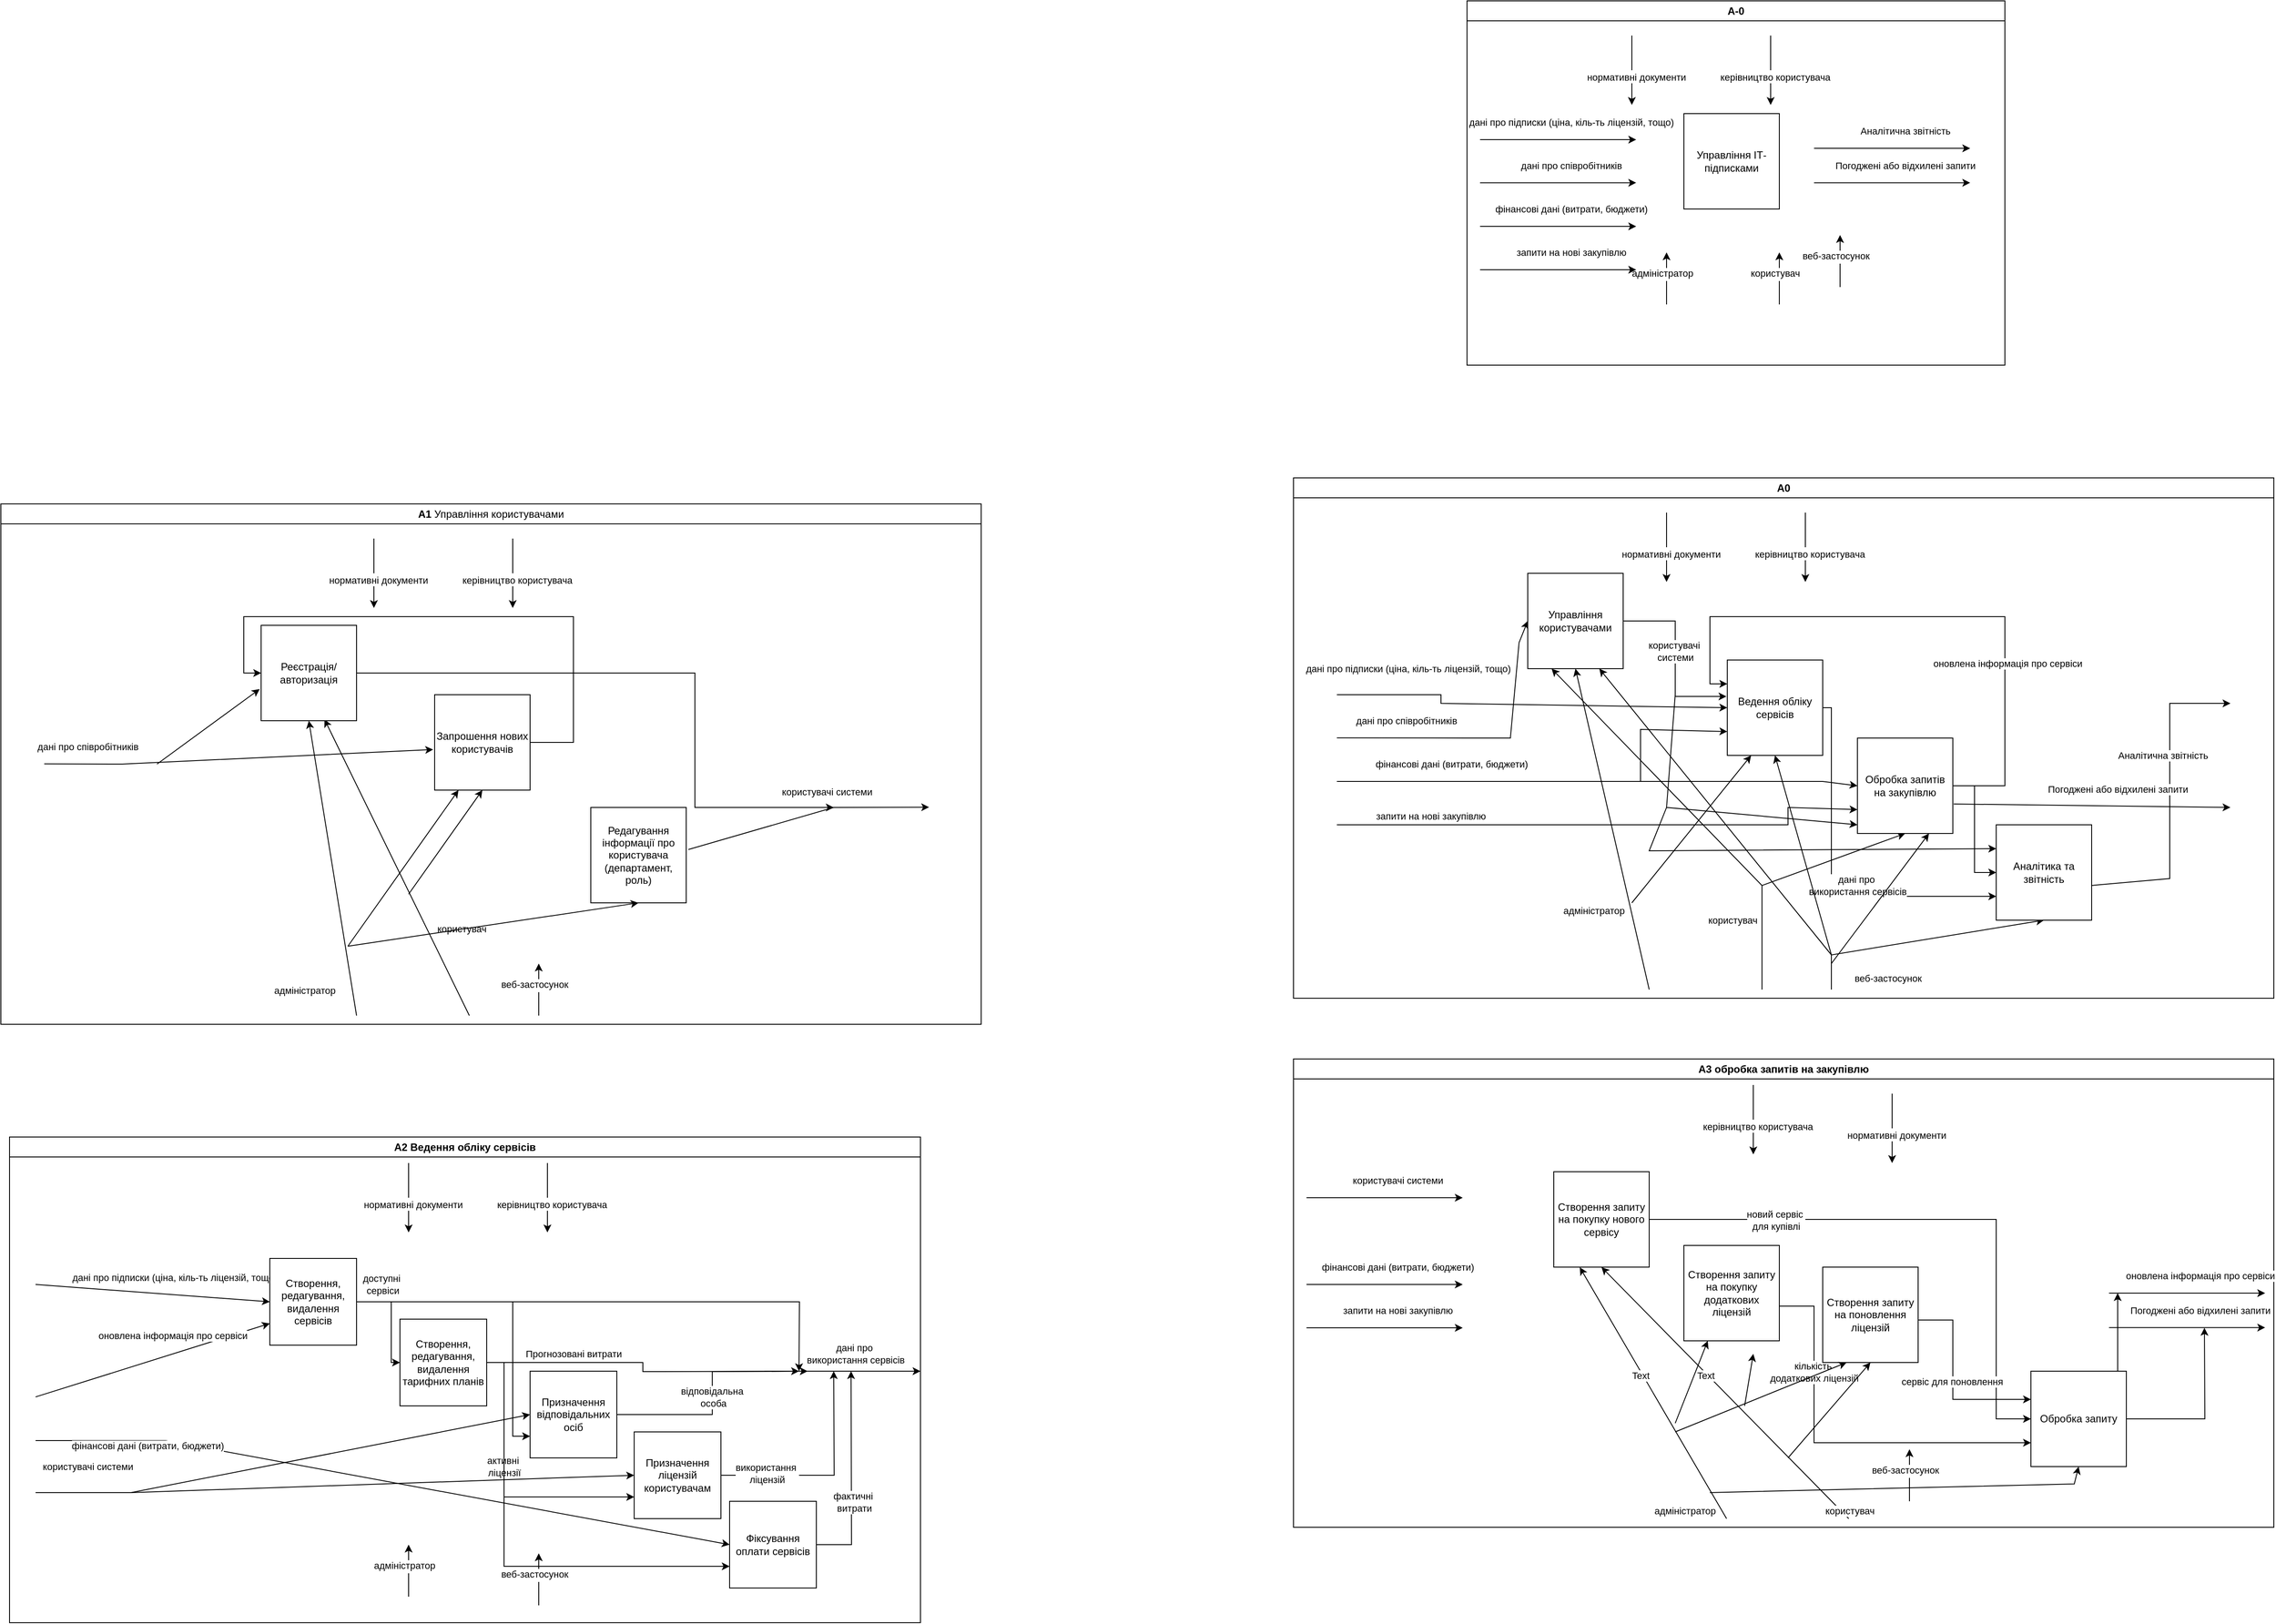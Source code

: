 <mxfile version="26.1.3">
  <diagram name="Page-1" id="D5heIJ0MTXitllB0XsUK">
    <mxGraphModel dx="3293" dy="846" grid="1" gridSize="10" guides="1" tooltips="1" connect="1" arrows="1" fold="1" page="1" pageScale="1" pageWidth="850" pageHeight="1100" math="0" shadow="0">
      <root>
        <mxCell id="0" />
        <mxCell id="1" parent="0" />
        <mxCell id="vPfvUV6nZogDogw1oEV5-3" value="A-&lt;span style=&quot;background-color: transparent; color: light-dark(rgb(0, 0, 0), rgb(255, 255, 255));&quot;&gt;0&lt;/span&gt;" style="swimlane;whiteSpace=wrap;html=1;" parent="1" vertex="1">
          <mxGeometry x="230" y="80" width="620" height="420" as="geometry" />
        </mxCell>
        <mxCell id="vPfvUV6nZogDogw1oEV5-1" value="Управління ІТ-підписками" style="whiteSpace=wrap;html=1;aspect=fixed;" parent="vPfvUV6nZogDogw1oEV5-3" vertex="1">
          <mxGeometry x="250" y="130" width="110" height="110" as="geometry" />
        </mxCell>
        <mxCell id="vPfvUV6nZogDogw1oEV5-4" value="" style="endArrow=classic;html=1;rounded=0;" parent="vPfvUV6nZogDogw1oEV5-3" edge="1">
          <mxGeometry width="50" height="50" relative="1" as="geometry">
            <mxPoint x="190" y="40" as="sourcePoint" />
            <mxPoint x="190" y="120" as="targetPoint" />
          </mxGeometry>
        </mxCell>
        <mxCell id="vPfvUV6nZogDogw1oEV5-5" value="Text" style="edgeLabel;html=1;align=center;verticalAlign=middle;resizable=0;points=[];" parent="vPfvUV6nZogDogw1oEV5-4" vertex="1" connectable="0">
          <mxGeometry x="0.15" y="2" relative="1" as="geometry">
            <mxPoint as="offset" />
          </mxGeometry>
        </mxCell>
        <mxCell id="vPfvUV6nZogDogw1oEV5-10" value="нормативні документи" style="edgeLabel;html=1;align=center;verticalAlign=middle;resizable=0;points=[];" parent="vPfvUV6nZogDogw1oEV5-4" vertex="1" connectable="0">
          <mxGeometry x="0.2" y="5" relative="1" as="geometry">
            <mxPoint as="offset" />
          </mxGeometry>
        </mxCell>
        <mxCell id="vPfvUV6nZogDogw1oEV5-11" value="" style="endArrow=classic;html=1;rounded=0;" parent="vPfvUV6nZogDogw1oEV5-3" edge="1">
          <mxGeometry width="50" height="50" relative="1" as="geometry">
            <mxPoint x="350" y="40" as="sourcePoint" />
            <mxPoint x="350" y="120" as="targetPoint" />
          </mxGeometry>
        </mxCell>
        <mxCell id="vPfvUV6nZogDogw1oEV5-12" value="Text" style="edgeLabel;html=1;align=center;verticalAlign=middle;resizable=0;points=[];" parent="vPfvUV6nZogDogw1oEV5-11" vertex="1" connectable="0">
          <mxGeometry x="0.15" y="2" relative="1" as="geometry">
            <mxPoint as="offset" />
          </mxGeometry>
        </mxCell>
        <mxCell id="vPfvUV6nZogDogw1oEV5-13" value="керівництво користувача" style="edgeLabel;html=1;align=center;verticalAlign=middle;resizable=0;points=[];" parent="vPfvUV6nZogDogw1oEV5-11" vertex="1" connectable="0">
          <mxGeometry x="0.2" y="5" relative="1" as="geometry">
            <mxPoint as="offset" />
          </mxGeometry>
        </mxCell>
        <mxCell id="vPfvUV6nZogDogw1oEV5-14" value="" style="endArrow=classic;html=1;rounded=0;" parent="vPfvUV6nZogDogw1oEV5-3" edge="1">
          <mxGeometry width="50" height="50" relative="1" as="geometry">
            <mxPoint x="230" y="350" as="sourcePoint" />
            <mxPoint x="230" y="290" as="targetPoint" />
          </mxGeometry>
        </mxCell>
        <mxCell id="vPfvUV6nZogDogw1oEV5-15" value="Text" style="edgeLabel;html=1;align=center;verticalAlign=middle;resizable=0;points=[];" parent="vPfvUV6nZogDogw1oEV5-14" vertex="1" connectable="0">
          <mxGeometry x="0.15" y="2" relative="1" as="geometry">
            <mxPoint as="offset" />
          </mxGeometry>
        </mxCell>
        <mxCell id="vPfvUV6nZogDogw1oEV5-16" value="адміністратор" style="edgeLabel;html=1;align=center;verticalAlign=middle;resizable=0;points=[];" parent="vPfvUV6nZogDogw1oEV5-14" vertex="1" connectable="0">
          <mxGeometry x="0.2" y="5" relative="1" as="geometry">
            <mxPoint as="offset" />
          </mxGeometry>
        </mxCell>
        <mxCell id="vPfvUV6nZogDogw1oEV5-17" value="" style="endArrow=classic;html=1;rounded=0;" parent="vPfvUV6nZogDogw1oEV5-3" edge="1">
          <mxGeometry width="50" height="50" relative="1" as="geometry">
            <mxPoint x="360" y="350" as="sourcePoint" />
            <mxPoint x="360" y="290" as="targetPoint" />
          </mxGeometry>
        </mxCell>
        <mxCell id="vPfvUV6nZogDogw1oEV5-18" value="Text" style="edgeLabel;html=1;align=center;verticalAlign=middle;resizable=0;points=[];" parent="vPfvUV6nZogDogw1oEV5-17" vertex="1" connectable="0">
          <mxGeometry x="0.15" y="2" relative="1" as="geometry">
            <mxPoint as="offset" />
          </mxGeometry>
        </mxCell>
        <mxCell id="vPfvUV6nZogDogw1oEV5-19" value="користувач" style="edgeLabel;html=1;align=center;verticalAlign=middle;resizable=0;points=[];" parent="vPfvUV6nZogDogw1oEV5-17" vertex="1" connectable="0">
          <mxGeometry x="0.2" y="5" relative="1" as="geometry">
            <mxPoint as="offset" />
          </mxGeometry>
        </mxCell>
        <mxCell id="vPfvUV6nZogDogw1oEV5-37" value="" style="endArrow=classic;html=1;rounded=0;" parent="vPfvUV6nZogDogw1oEV5-3" edge="1">
          <mxGeometry width="50" height="50" relative="1" as="geometry">
            <mxPoint x="430" y="330" as="sourcePoint" />
            <mxPoint x="430" y="270" as="targetPoint" />
          </mxGeometry>
        </mxCell>
        <mxCell id="vPfvUV6nZogDogw1oEV5-38" value="Text" style="edgeLabel;html=1;align=center;verticalAlign=middle;resizable=0;points=[];" parent="vPfvUV6nZogDogw1oEV5-37" vertex="1" connectable="0">
          <mxGeometry x="0.15" y="2" relative="1" as="geometry">
            <mxPoint as="offset" />
          </mxGeometry>
        </mxCell>
        <mxCell id="vPfvUV6nZogDogw1oEV5-39" value="веб-застосунок" style="edgeLabel;html=1;align=center;verticalAlign=middle;resizable=0;points=[];" parent="vPfvUV6nZogDogw1oEV5-37" vertex="1" connectable="0">
          <mxGeometry x="0.2" y="5" relative="1" as="geometry">
            <mxPoint as="offset" />
          </mxGeometry>
        </mxCell>
        <mxCell id="vPfvUV6nZogDogw1oEV5-40" value="" style="endArrow=classic;html=1;rounded=0;" parent="vPfvUV6nZogDogw1oEV5-3" edge="1">
          <mxGeometry width="50" height="50" relative="1" as="geometry">
            <mxPoint x="15" y="160" as="sourcePoint" />
            <mxPoint x="195" y="160" as="targetPoint" />
          </mxGeometry>
        </mxCell>
        <mxCell id="vPfvUV6nZogDogw1oEV5-42" value="дані про підписки (ціна, кіль-ть ліцензій, тощо)" style="edgeLabel;html=1;align=center;verticalAlign=middle;resizable=0;points=[];" parent="vPfvUV6nZogDogw1oEV5-40" vertex="1" connectable="0">
          <mxGeometry x="0.2" y="5" relative="1" as="geometry">
            <mxPoint x="-3" y="-15" as="offset" />
          </mxGeometry>
        </mxCell>
        <mxCell id="vPfvUV6nZogDogw1oEV5-49" value="" style="endArrow=classic;html=1;rounded=0;" parent="vPfvUV6nZogDogw1oEV5-3" edge="1">
          <mxGeometry width="50" height="50" relative="1" as="geometry">
            <mxPoint x="15" y="209.71" as="sourcePoint" />
            <mxPoint x="195" y="209.71" as="targetPoint" />
          </mxGeometry>
        </mxCell>
        <mxCell id="vPfvUV6nZogDogw1oEV5-50" value="дані про співробітників" style="edgeLabel;html=1;align=center;verticalAlign=middle;resizable=0;points=[];" parent="vPfvUV6nZogDogw1oEV5-49" vertex="1" connectable="0">
          <mxGeometry x="0.2" y="5" relative="1" as="geometry">
            <mxPoint x="-3" y="-15" as="offset" />
          </mxGeometry>
        </mxCell>
        <mxCell id="vPfvUV6nZogDogw1oEV5-51" value="" style="endArrow=classic;html=1;rounded=0;" parent="vPfvUV6nZogDogw1oEV5-3" edge="1">
          <mxGeometry width="50" height="50" relative="1" as="geometry">
            <mxPoint x="15" y="260" as="sourcePoint" />
            <mxPoint x="195" y="260" as="targetPoint" />
          </mxGeometry>
        </mxCell>
        <mxCell id="vPfvUV6nZogDogw1oEV5-52" value="фінансові дані (витрати, бюджети)" style="edgeLabel;html=1;align=center;verticalAlign=middle;resizable=0;points=[];" parent="vPfvUV6nZogDogw1oEV5-51" vertex="1" connectable="0">
          <mxGeometry x="0.2" y="5" relative="1" as="geometry">
            <mxPoint x="-3" y="-15" as="offset" />
          </mxGeometry>
        </mxCell>
        <mxCell id="vPfvUV6nZogDogw1oEV5-53" value="" style="endArrow=classic;html=1;rounded=0;" parent="vPfvUV6nZogDogw1oEV5-3" edge="1">
          <mxGeometry width="50" height="50" relative="1" as="geometry">
            <mxPoint x="15" y="310" as="sourcePoint" />
            <mxPoint x="195" y="310" as="targetPoint" />
          </mxGeometry>
        </mxCell>
        <mxCell id="vPfvUV6nZogDogw1oEV5-54" value="запити на нові закупівлю" style="edgeLabel;html=1;align=center;verticalAlign=middle;resizable=0;points=[];" parent="vPfvUV6nZogDogw1oEV5-53" vertex="1" connectable="0">
          <mxGeometry x="0.2" y="5" relative="1" as="geometry">
            <mxPoint x="-3" y="-15" as="offset" />
          </mxGeometry>
        </mxCell>
        <mxCell id="vPfvUV6nZogDogw1oEV5-55" value="" style="endArrow=classic;html=1;rounded=0;" parent="vPfvUV6nZogDogw1oEV5-3" edge="1">
          <mxGeometry width="50" height="50" relative="1" as="geometry">
            <mxPoint x="400" y="170.0" as="sourcePoint" />
            <mxPoint x="580" y="170.0" as="targetPoint" />
          </mxGeometry>
        </mxCell>
        <mxCell id="vPfvUV6nZogDogw1oEV5-56" value="Аналітична звітність" style="edgeLabel;html=1;align=center;verticalAlign=middle;resizable=0;points=[];" parent="vPfvUV6nZogDogw1oEV5-55" vertex="1" connectable="0">
          <mxGeometry x="0.2" y="5" relative="1" as="geometry">
            <mxPoint x="-3" y="-15" as="offset" />
          </mxGeometry>
        </mxCell>
        <mxCell id="vPfvUV6nZogDogw1oEV5-57" value="" style="endArrow=classic;html=1;rounded=0;" parent="vPfvUV6nZogDogw1oEV5-3" edge="1">
          <mxGeometry width="50" height="50" relative="1" as="geometry">
            <mxPoint x="400" y="209.71" as="sourcePoint" />
            <mxPoint x="580" y="209.71" as="targetPoint" />
          </mxGeometry>
        </mxCell>
        <mxCell id="vPfvUV6nZogDogw1oEV5-58" value="Погоджені або відхилені запити" style="edgeLabel;html=1;align=center;verticalAlign=middle;resizable=0;points=[];" parent="vPfvUV6nZogDogw1oEV5-57" vertex="1" connectable="0">
          <mxGeometry x="0.2" y="5" relative="1" as="geometry">
            <mxPoint x="-3" y="-15" as="offset" />
          </mxGeometry>
        </mxCell>
        <mxCell id="vPfvUV6nZogDogw1oEV5-59" value="A&lt;span style=&quot;background-color: transparent; color: light-dark(rgb(0, 0, 0), rgb(255, 255, 255));&quot;&gt;0&lt;/span&gt;" style="swimlane;whiteSpace=wrap;html=1;" parent="1" vertex="1">
          <mxGeometry x="30" y="630" width="1130" height="600" as="geometry" />
        </mxCell>
        <mxCell id="vPfvUV6nZogDogw1oEV5-126" style="edgeStyle=orthogonalEdgeStyle;rounded=0;orthogonalLoop=1;jettySize=auto;html=1;entryX=0;entryY=0.75;entryDx=0;entryDy=0;" parent="vPfvUV6nZogDogw1oEV5-59" source="vPfvUV6nZogDogw1oEV5-60" target="vPfvUV6nZogDogw1oEV5-89" edge="1">
          <mxGeometry relative="1" as="geometry">
            <Array as="points">
              <mxPoint x="620" y="265" />
              <mxPoint x="620" y="483" />
            </Array>
          </mxGeometry>
        </mxCell>
        <mxCell id="bBGyP2lHuwSdQM3HcW0T-34" value="дані про&amp;nbsp;&lt;div&gt;використання сервісів&lt;/div&gt;" style="edgeLabel;html=1;align=center;verticalAlign=middle;resizable=0;points=[];" vertex="1" connectable="0" parent="vPfvUV6nZogDogw1oEV5-126">
          <mxGeometry x="0.118" y="2" relative="1" as="geometry">
            <mxPoint x="24" y="-11" as="offset" />
          </mxGeometry>
        </mxCell>
        <mxCell id="vPfvUV6nZogDogw1oEV5-60" value="Ведення обліку сервісів" style="whiteSpace=wrap;html=1;aspect=fixed;" parent="vPfvUV6nZogDogw1oEV5-59" vertex="1">
          <mxGeometry x="500" y="210" width="110" height="110" as="geometry" />
        </mxCell>
        <mxCell id="vPfvUV6nZogDogw1oEV5-61" value="" style="endArrow=classic;html=1;rounded=0;" parent="vPfvUV6nZogDogw1oEV5-59" edge="1">
          <mxGeometry width="50" height="50" relative="1" as="geometry">
            <mxPoint x="430" y="40" as="sourcePoint" />
            <mxPoint x="430" y="120" as="targetPoint" />
          </mxGeometry>
        </mxCell>
        <mxCell id="vPfvUV6nZogDogw1oEV5-62" value="Text" style="edgeLabel;html=1;align=center;verticalAlign=middle;resizable=0;points=[];" parent="vPfvUV6nZogDogw1oEV5-61" vertex="1" connectable="0">
          <mxGeometry x="0.15" y="2" relative="1" as="geometry">
            <mxPoint as="offset" />
          </mxGeometry>
        </mxCell>
        <mxCell id="vPfvUV6nZogDogw1oEV5-63" value="нормативні документи" style="edgeLabel;html=1;align=center;verticalAlign=middle;resizable=0;points=[];" parent="vPfvUV6nZogDogw1oEV5-61" vertex="1" connectable="0">
          <mxGeometry x="0.2" y="5" relative="1" as="geometry">
            <mxPoint as="offset" />
          </mxGeometry>
        </mxCell>
        <mxCell id="vPfvUV6nZogDogw1oEV5-64" value="" style="endArrow=classic;html=1;rounded=0;" parent="vPfvUV6nZogDogw1oEV5-59" edge="1">
          <mxGeometry width="50" height="50" relative="1" as="geometry">
            <mxPoint x="590" y="40" as="sourcePoint" />
            <mxPoint x="590" y="120" as="targetPoint" />
          </mxGeometry>
        </mxCell>
        <mxCell id="vPfvUV6nZogDogw1oEV5-65" value="Text" style="edgeLabel;html=1;align=center;verticalAlign=middle;resizable=0;points=[];" parent="vPfvUV6nZogDogw1oEV5-64" vertex="1" connectable="0">
          <mxGeometry x="0.15" y="2" relative="1" as="geometry">
            <mxPoint as="offset" />
          </mxGeometry>
        </mxCell>
        <mxCell id="vPfvUV6nZogDogw1oEV5-66" value="керівництво користувача" style="edgeLabel;html=1;align=center;verticalAlign=middle;resizable=0;points=[];" parent="vPfvUV6nZogDogw1oEV5-64" vertex="1" connectable="0">
          <mxGeometry x="0.2" y="5" relative="1" as="geometry">
            <mxPoint as="offset" />
          </mxGeometry>
        </mxCell>
        <mxCell id="vPfvUV6nZogDogw1oEV5-67" value="" style="endArrow=classic;html=1;rounded=0;entryX=0.5;entryY=1;entryDx=0;entryDy=0;" parent="vPfvUV6nZogDogw1oEV5-59" target="vPfvUV6nZogDogw1oEV5-90" edge="1">
          <mxGeometry width="50" height="50" relative="1" as="geometry">
            <mxPoint x="410" y="590" as="sourcePoint" />
            <mxPoint x="410" y="530" as="targetPoint" />
          </mxGeometry>
        </mxCell>
        <mxCell id="vPfvUV6nZogDogw1oEV5-69" value="адміністратор" style="edgeLabel;html=1;align=center;verticalAlign=middle;resizable=0;points=[];" parent="vPfvUV6nZogDogw1oEV5-67" vertex="1" connectable="0">
          <mxGeometry x="0.2" y="5" relative="1" as="geometry">
            <mxPoint x="-8" y="130" as="offset" />
          </mxGeometry>
        </mxCell>
        <mxCell id="vPfvUV6nZogDogw1oEV5-70" value="" style="endArrow=classic;html=1;rounded=0;entryX=0.5;entryY=1;entryDx=0;entryDy=0;" parent="vPfvUV6nZogDogw1oEV5-59" target="vPfvUV6nZogDogw1oEV5-88" edge="1">
          <mxGeometry width="50" height="50" relative="1" as="geometry">
            <mxPoint x="540" y="590" as="sourcePoint" />
            <mxPoint x="540" y="530" as="targetPoint" />
            <Array as="points">
              <mxPoint x="540" y="470" />
            </Array>
          </mxGeometry>
        </mxCell>
        <mxCell id="vPfvUV6nZogDogw1oEV5-72" value="користувач" style="edgeLabel;html=1;align=center;verticalAlign=middle;resizable=0;points=[];" parent="vPfvUV6nZogDogw1oEV5-70" vertex="1" connectable="0">
          <mxGeometry x="0.2" y="5" relative="1" as="geometry">
            <mxPoint x="-87" y="64" as="offset" />
          </mxGeometry>
        </mxCell>
        <mxCell id="vPfvUV6nZogDogw1oEV5-73" value="" style="endArrow=classic;html=1;rounded=0;entryX=0.5;entryY=1;entryDx=0;entryDy=0;" parent="vPfvUV6nZogDogw1oEV5-59" target="vPfvUV6nZogDogw1oEV5-89" edge="1">
          <mxGeometry width="50" height="50" relative="1" as="geometry">
            <mxPoint x="620" y="590" as="sourcePoint" />
            <mxPoint x="620" y="530" as="targetPoint" />
            <Array as="points">
              <mxPoint x="620" y="550" />
            </Array>
          </mxGeometry>
        </mxCell>
        <mxCell id="vPfvUV6nZogDogw1oEV5-75" value="веб-застосунок" style="edgeLabel;html=1;align=center;verticalAlign=middle;resizable=0;points=[];" parent="vPfvUV6nZogDogw1oEV5-73" vertex="1" connectable="0">
          <mxGeometry x="0.2" y="5" relative="1" as="geometry">
            <mxPoint x="-66" y="53" as="offset" />
          </mxGeometry>
        </mxCell>
        <mxCell id="vPfvUV6nZogDogw1oEV5-76" value="" style="endArrow=classic;html=1;rounded=0;entryX=0;entryY=0.5;entryDx=0;entryDy=0;" parent="vPfvUV6nZogDogw1oEV5-59" target="vPfvUV6nZogDogw1oEV5-60" edge="1">
          <mxGeometry width="50" height="50" relative="1" as="geometry">
            <mxPoint x="50" y="250" as="sourcePoint" />
            <mxPoint x="230" y="250" as="targetPoint" />
            <Array as="points">
              <mxPoint x="170" y="250" />
              <mxPoint x="170" y="260" />
            </Array>
          </mxGeometry>
        </mxCell>
        <mxCell id="vPfvUV6nZogDogw1oEV5-77" value="дані про підписки (ціна, кіль-ть ліцензій, тощо)" style="edgeLabel;html=1;align=center;verticalAlign=middle;resizable=0;points=[];" parent="vPfvUV6nZogDogw1oEV5-76" vertex="1" connectable="0">
          <mxGeometry x="0.2" y="5" relative="1" as="geometry">
            <mxPoint x="-184" y="-37" as="offset" />
          </mxGeometry>
        </mxCell>
        <mxCell id="vPfvUV6nZogDogw1oEV5-78" value="" style="endArrow=classic;html=1;rounded=0;entryX=0;entryY=0.5;entryDx=0;entryDy=0;" parent="vPfvUV6nZogDogw1oEV5-59" target="vPfvUV6nZogDogw1oEV5-90" edge="1">
          <mxGeometry width="50" height="50" relative="1" as="geometry">
            <mxPoint x="50" y="299.71" as="sourcePoint" />
            <mxPoint x="230" y="299.71" as="targetPoint" />
            <Array as="points">
              <mxPoint x="200" y="300" />
              <mxPoint x="250" y="300" />
              <mxPoint x="260" y="190" />
            </Array>
          </mxGeometry>
        </mxCell>
        <mxCell id="vPfvUV6nZogDogw1oEV5-79" value="дані про співробітників" style="edgeLabel;html=1;align=center;verticalAlign=middle;resizable=0;points=[];" parent="vPfvUV6nZogDogw1oEV5-78" vertex="1" connectable="0">
          <mxGeometry x="0.2" y="5" relative="1" as="geometry">
            <mxPoint x="-115" y="-17" as="offset" />
          </mxGeometry>
        </mxCell>
        <mxCell id="vPfvUV6nZogDogw1oEV5-80" value="" style="endArrow=classic;html=1;rounded=0;entryX=0;entryY=0.75;entryDx=0;entryDy=0;" parent="vPfvUV6nZogDogw1oEV5-59" target="vPfvUV6nZogDogw1oEV5-60" edge="1">
          <mxGeometry width="50" height="50" relative="1" as="geometry">
            <mxPoint x="50" y="350" as="sourcePoint" />
            <mxPoint x="230" y="350" as="targetPoint" />
            <Array as="points">
              <mxPoint x="170" y="350" />
              <mxPoint x="400" y="350" />
              <mxPoint x="400" y="290" />
            </Array>
          </mxGeometry>
        </mxCell>
        <mxCell id="vPfvUV6nZogDogw1oEV5-81" value="фінансові дані (витрати, бюджети)" style="edgeLabel;html=1;align=center;verticalAlign=middle;resizable=0;points=[];" parent="vPfvUV6nZogDogw1oEV5-80" vertex="1" connectable="0">
          <mxGeometry x="0.2" y="5" relative="1" as="geometry">
            <mxPoint x="-174" y="-15" as="offset" />
          </mxGeometry>
        </mxCell>
        <mxCell id="vPfvUV6nZogDogw1oEV5-82" value="" style="endArrow=classic;html=1;rounded=0;entryX=0;entryY=0.75;entryDx=0;entryDy=0;" parent="vPfvUV6nZogDogw1oEV5-59" target="vPfvUV6nZogDogw1oEV5-88" edge="1">
          <mxGeometry width="50" height="50" relative="1" as="geometry">
            <mxPoint x="50" y="400" as="sourcePoint" />
            <mxPoint x="230" y="400" as="targetPoint" />
            <Array as="points">
              <mxPoint x="210" y="400" />
              <mxPoint x="570" y="400" />
              <mxPoint x="570" y="380" />
            </Array>
          </mxGeometry>
        </mxCell>
        <mxCell id="vPfvUV6nZogDogw1oEV5-83" value="запити на нові закупівлю" style="edgeLabel;html=1;align=center;verticalAlign=middle;resizable=0;points=[];" parent="vPfvUV6nZogDogw1oEV5-82" vertex="1" connectable="0">
          <mxGeometry x="0.2" y="5" relative="1" as="geometry">
            <mxPoint x="-264" y="-5" as="offset" />
          </mxGeometry>
        </mxCell>
        <mxCell id="vPfvUV6nZogDogw1oEV5-84" value="" style="endArrow=classic;html=1;rounded=0;exitX=1;exitY=0.436;exitDx=0;exitDy=0;exitPerimeter=0;" parent="vPfvUV6nZogDogw1oEV5-59" edge="1">
          <mxGeometry width="50" height="50" relative="1" as="geometry">
            <mxPoint x="920" y="469.96" as="sourcePoint" />
            <mxPoint x="1080" y="260" as="targetPoint" />
            <Array as="points">
              <mxPoint x="1010" y="462" />
              <mxPoint x="1010" y="260" />
            </Array>
          </mxGeometry>
        </mxCell>
        <mxCell id="vPfvUV6nZogDogw1oEV5-85" value="Аналітична звітність" style="edgeLabel;html=1;align=center;verticalAlign=middle;resizable=0;points=[];" parent="vPfvUV6nZogDogw1oEV5-84" vertex="1" connectable="0">
          <mxGeometry x="0.2" y="5" relative="1" as="geometry">
            <mxPoint x="-3" y="-15" as="offset" />
          </mxGeometry>
        </mxCell>
        <mxCell id="vPfvUV6nZogDogw1oEV5-86" value="" style="endArrow=classic;html=1;rounded=0;exitX=1.009;exitY=0.691;exitDx=0;exitDy=0;exitPerimeter=0;" parent="vPfvUV6nZogDogw1oEV5-59" source="vPfvUV6nZogDogw1oEV5-88" edge="1">
          <mxGeometry width="50" height="50" relative="1" as="geometry">
            <mxPoint x="900" y="380" as="sourcePoint" />
            <mxPoint x="1080" y="380" as="targetPoint" />
          </mxGeometry>
        </mxCell>
        <mxCell id="vPfvUV6nZogDogw1oEV5-87" value="Погоджені або відхилені запити" style="edgeLabel;html=1;align=center;verticalAlign=middle;resizable=0;points=[];" parent="vPfvUV6nZogDogw1oEV5-86" vertex="1" connectable="0">
          <mxGeometry x="0.2" y="5" relative="1" as="geometry">
            <mxPoint x="-3" y="-15" as="offset" />
          </mxGeometry>
        </mxCell>
        <mxCell id="vPfvUV6nZogDogw1oEV5-125" style="edgeStyle=orthogonalEdgeStyle;rounded=0;orthogonalLoop=1;jettySize=auto;html=1;entryX=0;entryY=0.5;entryDx=0;entryDy=0;" parent="vPfvUV6nZogDogw1oEV5-59" source="vPfvUV6nZogDogw1oEV5-88" target="vPfvUV6nZogDogw1oEV5-89" edge="1">
          <mxGeometry relative="1" as="geometry" />
        </mxCell>
        <mxCell id="vPfvUV6nZogDogw1oEV5-133" style="edgeStyle=orthogonalEdgeStyle;rounded=0;orthogonalLoop=1;jettySize=auto;html=1;entryX=0;entryY=0.25;entryDx=0;entryDy=0;" parent="vPfvUV6nZogDogw1oEV5-59" source="vPfvUV6nZogDogw1oEV5-88" target="vPfvUV6nZogDogw1oEV5-60" edge="1">
          <mxGeometry relative="1" as="geometry">
            <Array as="points">
              <mxPoint x="820" y="355" />
              <mxPoint x="820" y="160" />
              <mxPoint x="480" y="160" />
              <mxPoint x="480" y="238" />
            </Array>
          </mxGeometry>
        </mxCell>
        <mxCell id="vPfvUV6nZogDogw1oEV5-134" value="оновлена інформація про сервіси" style="edgeLabel;html=1;align=center;verticalAlign=middle;resizable=0;points=[];" parent="vPfvUV6nZogDogw1oEV5-133" vertex="1" connectable="0">
          <mxGeometry x="-0.419" y="-3" relative="1" as="geometry">
            <mxPoint as="offset" />
          </mxGeometry>
        </mxCell>
        <mxCell id="vPfvUV6nZogDogw1oEV5-88" value="Обробка запитів на закупівлю" style="whiteSpace=wrap;html=1;aspect=fixed;" parent="vPfvUV6nZogDogw1oEV5-59" vertex="1">
          <mxGeometry x="650" y="300" width="110" height="110" as="geometry" />
        </mxCell>
        <mxCell id="vPfvUV6nZogDogw1oEV5-89" value="Аналітика та звітність" style="whiteSpace=wrap;html=1;aspect=fixed;" parent="vPfvUV6nZogDogw1oEV5-59" vertex="1">
          <mxGeometry x="810" y="400" width="110" height="110" as="geometry" />
        </mxCell>
        <mxCell id="vPfvUV6nZogDogw1oEV5-90" value="Управління користувачами" style="whiteSpace=wrap;html=1;aspect=fixed;" parent="vPfvUV6nZogDogw1oEV5-59" vertex="1">
          <mxGeometry x="270" y="110" width="110" height="110" as="geometry" />
        </mxCell>
        <mxCell id="vPfvUV6nZogDogw1oEV5-132" value="" style="endArrow=classic;html=1;rounded=0;entryX=0.25;entryY=1;entryDx=0;entryDy=0;" parent="vPfvUV6nZogDogw1oEV5-59" target="vPfvUV6nZogDogw1oEV5-90" edge="1">
          <mxGeometry width="50" height="50" relative="1" as="geometry">
            <mxPoint x="540" y="470" as="sourcePoint" />
            <mxPoint x="500" y="470" as="targetPoint" />
          </mxGeometry>
        </mxCell>
        <mxCell id="vPfvUV6nZogDogw1oEV5-135" style="edgeStyle=orthogonalEdgeStyle;rounded=0;orthogonalLoop=1;jettySize=auto;html=1;entryX=-0.009;entryY=0.382;entryDx=0;entryDy=0;entryPerimeter=0;" parent="vPfvUV6nZogDogw1oEV5-59" source="vPfvUV6nZogDogw1oEV5-90" target="vPfvUV6nZogDogw1oEV5-60" edge="1">
          <mxGeometry relative="1" as="geometry" />
        </mxCell>
        <mxCell id="vPfvUV6nZogDogw1oEV5-136" value="користувачі&amp;nbsp;&lt;div&gt;системи&lt;/div&gt;" style="edgeLabel;html=1;align=center;verticalAlign=middle;resizable=0;points=[];" parent="vPfvUV6nZogDogw1oEV5-135" vertex="1" connectable="0">
          <mxGeometry x="-0.081" relative="1" as="geometry">
            <mxPoint as="offset" />
          </mxGeometry>
        </mxCell>
        <mxCell id="vPfvUV6nZogDogw1oEV5-137" value="" style="endArrow=classic;html=1;rounded=0;entryX=0;entryY=0.909;entryDx=0;entryDy=0;entryPerimeter=0;" parent="vPfvUV6nZogDogw1oEV5-59" target="vPfvUV6nZogDogw1oEV5-88" edge="1">
          <mxGeometry width="50" height="50" relative="1" as="geometry">
            <mxPoint x="440" y="250" as="sourcePoint" />
            <mxPoint x="260" y="460" as="targetPoint" />
            <Array as="points">
              <mxPoint x="430" y="380" />
            </Array>
          </mxGeometry>
        </mxCell>
        <mxCell id="vPfvUV6nZogDogw1oEV5-138" value="" style="endArrow=classic;html=1;rounded=0;entryX=0;entryY=0.25;entryDx=0;entryDy=0;" parent="vPfvUV6nZogDogw1oEV5-59" target="vPfvUV6nZogDogw1oEV5-89" edge="1">
          <mxGeometry width="50" height="50" relative="1" as="geometry">
            <mxPoint x="430" y="380" as="sourcePoint" />
            <mxPoint x="280" y="460" as="targetPoint" />
            <Array as="points">
              <mxPoint x="410" y="430" />
            </Array>
          </mxGeometry>
        </mxCell>
        <mxCell id="vPfvUV6nZogDogw1oEV5-91" value="A1&amp;nbsp;&lt;span style=&quot;font-weight: 400;&quot;&gt;Управління користувачами&lt;/span&gt;" style="swimlane;whiteSpace=wrap;html=1;" parent="1" vertex="1">
          <mxGeometry x="-1460" y="660" width="1130" height="600" as="geometry" />
        </mxCell>
        <mxCell id="vPfvUV6nZogDogw1oEV5-93" value="" style="endArrow=classic;html=1;rounded=0;" parent="vPfvUV6nZogDogw1oEV5-91" edge="1">
          <mxGeometry width="50" height="50" relative="1" as="geometry">
            <mxPoint x="430" y="40" as="sourcePoint" />
            <mxPoint x="430" y="120" as="targetPoint" />
          </mxGeometry>
        </mxCell>
        <mxCell id="vPfvUV6nZogDogw1oEV5-94" value="Text" style="edgeLabel;html=1;align=center;verticalAlign=middle;resizable=0;points=[];" parent="vPfvUV6nZogDogw1oEV5-93" vertex="1" connectable="0">
          <mxGeometry x="0.15" y="2" relative="1" as="geometry">
            <mxPoint as="offset" />
          </mxGeometry>
        </mxCell>
        <mxCell id="vPfvUV6nZogDogw1oEV5-95" value="нормативні документи" style="edgeLabel;html=1;align=center;verticalAlign=middle;resizable=0;points=[];" parent="vPfvUV6nZogDogw1oEV5-93" vertex="1" connectable="0">
          <mxGeometry x="0.2" y="5" relative="1" as="geometry">
            <mxPoint as="offset" />
          </mxGeometry>
        </mxCell>
        <mxCell id="vPfvUV6nZogDogw1oEV5-96" value="" style="endArrow=classic;html=1;rounded=0;" parent="vPfvUV6nZogDogw1oEV5-91" edge="1">
          <mxGeometry width="50" height="50" relative="1" as="geometry">
            <mxPoint x="590" y="40" as="sourcePoint" />
            <mxPoint x="590" y="120" as="targetPoint" />
          </mxGeometry>
        </mxCell>
        <mxCell id="vPfvUV6nZogDogw1oEV5-97" value="Text" style="edgeLabel;html=1;align=center;verticalAlign=middle;resizable=0;points=[];" parent="vPfvUV6nZogDogw1oEV5-96" vertex="1" connectable="0">
          <mxGeometry x="0.15" y="2" relative="1" as="geometry">
            <mxPoint as="offset" />
          </mxGeometry>
        </mxCell>
        <mxCell id="vPfvUV6nZogDogw1oEV5-98" value="керівництво користувача" style="edgeLabel;html=1;align=center;verticalAlign=middle;resizable=0;points=[];" parent="vPfvUV6nZogDogw1oEV5-96" vertex="1" connectable="0">
          <mxGeometry x="0.2" y="5" relative="1" as="geometry">
            <mxPoint as="offset" />
          </mxGeometry>
        </mxCell>
        <mxCell id="vPfvUV6nZogDogw1oEV5-99" value="" style="endArrow=classic;html=1;rounded=0;entryX=0.5;entryY=1;entryDx=0;entryDy=0;" parent="vPfvUV6nZogDogw1oEV5-91" target="vPfvUV6nZogDogw1oEV5-121" edge="1">
          <mxGeometry width="50" height="50" relative="1" as="geometry">
            <mxPoint x="410" y="590" as="sourcePoint" />
            <mxPoint x="410" y="530" as="targetPoint" />
          </mxGeometry>
        </mxCell>
        <mxCell id="vPfvUV6nZogDogw1oEV5-101" value="адміністратор" style="edgeLabel;html=1;align=center;verticalAlign=middle;resizable=0;points=[];" parent="vPfvUV6nZogDogw1oEV5-99" vertex="1" connectable="0">
          <mxGeometry x="0.2" y="5" relative="1" as="geometry">
            <mxPoint x="-22" y="174" as="offset" />
          </mxGeometry>
        </mxCell>
        <mxCell id="vPfvUV6nZogDogw1oEV5-102" value="" style="endArrow=classic;html=1;rounded=0;entryX=0.664;entryY=0.986;entryDx=0;entryDy=0;entryPerimeter=0;" parent="vPfvUV6nZogDogw1oEV5-91" target="vPfvUV6nZogDogw1oEV5-121" edge="1">
          <mxGeometry width="50" height="50" relative="1" as="geometry">
            <mxPoint x="540" y="590" as="sourcePoint" />
            <mxPoint x="540" y="530" as="targetPoint" />
          </mxGeometry>
        </mxCell>
        <mxCell id="vPfvUV6nZogDogw1oEV5-104" value="користувач" style="edgeLabel;html=1;align=center;verticalAlign=middle;resizable=0;points=[];" parent="vPfvUV6nZogDogw1oEV5-102" vertex="1" connectable="0">
          <mxGeometry x="0.2" y="5" relative="1" as="geometry">
            <mxPoint x="95" y="102" as="offset" />
          </mxGeometry>
        </mxCell>
        <mxCell id="vPfvUV6nZogDogw1oEV5-105" value="" style="endArrow=classic;html=1;rounded=0;" parent="vPfvUV6nZogDogw1oEV5-91" edge="1">
          <mxGeometry width="50" height="50" relative="1" as="geometry">
            <mxPoint x="620" y="590" as="sourcePoint" />
            <mxPoint x="620" y="530" as="targetPoint" />
          </mxGeometry>
        </mxCell>
        <mxCell id="vPfvUV6nZogDogw1oEV5-106" value="Text" style="edgeLabel;html=1;align=center;verticalAlign=middle;resizable=0;points=[];" parent="vPfvUV6nZogDogw1oEV5-105" vertex="1" connectable="0">
          <mxGeometry x="0.15" y="2" relative="1" as="geometry">
            <mxPoint as="offset" />
          </mxGeometry>
        </mxCell>
        <mxCell id="vPfvUV6nZogDogw1oEV5-107" value="веб-застосунок" style="edgeLabel;html=1;align=center;verticalAlign=middle;resizable=0;points=[];" parent="vPfvUV6nZogDogw1oEV5-105" vertex="1" connectable="0">
          <mxGeometry x="0.2" y="5" relative="1" as="geometry">
            <mxPoint as="offset" />
          </mxGeometry>
        </mxCell>
        <mxCell id="vPfvUV6nZogDogw1oEV5-110" value="" style="endArrow=classic;html=1;rounded=0;entryX=-0.016;entryY=0.575;entryDx=0;entryDy=0;entryPerimeter=0;" parent="vPfvUV6nZogDogw1oEV5-91" target="vPfvUV6nZogDogw1oEV5-139" edge="1">
          <mxGeometry width="50" height="50" relative="1" as="geometry">
            <mxPoint x="50" y="299.71" as="sourcePoint" />
            <mxPoint x="230" y="299.71" as="targetPoint" />
            <Array as="points">
              <mxPoint x="140" y="300" />
            </Array>
          </mxGeometry>
        </mxCell>
        <mxCell id="vPfvUV6nZogDogw1oEV5-111" value="дані про співробітників" style="edgeLabel;html=1;align=center;verticalAlign=middle;resizable=0;points=[];" parent="vPfvUV6nZogDogw1oEV5-110" vertex="1" connectable="0">
          <mxGeometry x="0.2" y="5" relative="1" as="geometry">
            <mxPoint x="-219" y="-7" as="offset" />
          </mxGeometry>
        </mxCell>
        <mxCell id="vPfvUV6nZogDogw1oEV5-118" value="" style="endArrow=classic;html=1;rounded=0;exitX=1.023;exitY=0.441;exitDx=0;exitDy=0;exitPerimeter=0;" parent="vPfvUV6nZogDogw1oEV5-91" edge="1" source="vPfvUV6nZogDogw1oEV5-141">
          <mxGeometry width="50" height="50" relative="1" as="geometry">
            <mxPoint x="890" y="349.71" as="sourcePoint" />
            <mxPoint x="1070" y="349.71" as="targetPoint" />
            <Array as="points">
              <mxPoint x="960" y="350" />
            </Array>
          </mxGeometry>
        </mxCell>
        <mxCell id="vPfvUV6nZogDogw1oEV5-119" value="користувачі системи" style="edgeLabel;html=1;align=center;verticalAlign=middle;resizable=0;points=[];" parent="vPfvUV6nZogDogw1oEV5-118" vertex="1" connectable="0">
          <mxGeometry x="0.2" y="5" relative="1" as="geometry">
            <mxPoint x="-3" y="-15" as="offset" />
          </mxGeometry>
        </mxCell>
        <mxCell id="bBGyP2lHuwSdQM3HcW0T-3" style="edgeStyle=orthogonalEdgeStyle;rounded=0;orthogonalLoop=1;jettySize=auto;html=1;" edge="1" parent="vPfvUV6nZogDogw1oEV5-91" source="vPfvUV6nZogDogw1oEV5-121">
          <mxGeometry relative="1" as="geometry">
            <mxPoint x="960" y="350" as="targetPoint" />
            <Array as="points">
              <mxPoint x="800" y="195" />
              <mxPoint x="800" y="350" />
            </Array>
          </mxGeometry>
        </mxCell>
        <mxCell id="vPfvUV6nZogDogw1oEV5-121" value="Реєстрація/авторизація" style="whiteSpace=wrap;html=1;aspect=fixed;" parent="vPfvUV6nZogDogw1oEV5-91" vertex="1">
          <mxGeometry x="300" y="140" width="110" height="110" as="geometry" />
        </mxCell>
        <mxCell id="bBGyP2lHuwSdQM3HcW0T-1" style="edgeStyle=orthogonalEdgeStyle;rounded=0;orthogonalLoop=1;jettySize=auto;html=1;entryX=0;entryY=0.5;entryDx=0;entryDy=0;" edge="1" parent="vPfvUV6nZogDogw1oEV5-91" source="vPfvUV6nZogDogw1oEV5-139" target="vPfvUV6nZogDogw1oEV5-121">
          <mxGeometry relative="1" as="geometry">
            <Array as="points">
              <mxPoint x="660" y="275" />
              <mxPoint x="660" y="130" />
              <mxPoint x="280" y="130" />
              <mxPoint x="280" y="195" />
            </Array>
          </mxGeometry>
        </mxCell>
        <mxCell id="vPfvUV6nZogDogw1oEV5-139" value="Запрошення нових користувачів" style="whiteSpace=wrap;html=1;aspect=fixed;" parent="vPfvUV6nZogDogw1oEV5-91" vertex="1">
          <mxGeometry x="500" y="220" width="110" height="110" as="geometry" />
        </mxCell>
        <mxCell id="vPfvUV6nZogDogw1oEV5-141" value="Редагування інформації про користувача (департамент, роль)" style="whiteSpace=wrap;html=1;aspect=fixed;" parent="vPfvUV6nZogDogw1oEV5-91" vertex="1">
          <mxGeometry x="680" y="350" width="110" height="110" as="geometry" />
        </mxCell>
        <mxCell id="vPfvUV6nZogDogw1oEV5-142" value="" style="endArrow=classic;html=1;rounded=0;entryX=0.5;entryY=1;entryDx=0;entryDy=0;" parent="vPfvUV6nZogDogw1oEV5-91" target="vPfvUV6nZogDogw1oEV5-139" edge="1">
          <mxGeometry width="50" height="50" relative="1" as="geometry">
            <mxPoint x="470" y="450" as="sourcePoint" />
            <mxPoint x="520" y="400" as="targetPoint" />
          </mxGeometry>
        </mxCell>
        <mxCell id="vPfvUV6nZogDogw1oEV5-143" value="" style="endArrow=classic;html=1;rounded=0;entryX=0.25;entryY=1;entryDx=0;entryDy=0;" parent="vPfvUV6nZogDogw1oEV5-91" target="vPfvUV6nZogDogw1oEV5-139" edge="1">
          <mxGeometry width="50" height="50" relative="1" as="geometry">
            <mxPoint x="400" y="510" as="sourcePoint" />
            <mxPoint x="450" y="460" as="targetPoint" />
          </mxGeometry>
        </mxCell>
        <mxCell id="bBGyP2lHuwSdQM3HcW0T-2" value="" style="endArrow=classic;html=1;rounded=0;entryX=0.5;entryY=1;entryDx=0;entryDy=0;" edge="1" parent="vPfvUV6nZogDogw1oEV5-91" target="vPfvUV6nZogDogw1oEV5-141">
          <mxGeometry width="50" height="50" relative="1" as="geometry">
            <mxPoint x="400" y="510" as="sourcePoint" />
            <mxPoint x="558" y="380" as="targetPoint" />
          </mxGeometry>
        </mxCell>
        <mxCell id="bBGyP2lHuwSdQM3HcW0T-4" value="" style="endArrow=classic;html=1;rounded=0;entryX=-0.015;entryY=0.668;entryDx=0;entryDy=0;entryPerimeter=0;" edge="1" parent="vPfvUV6nZogDogw1oEV5-91" target="vPfvUV6nZogDogw1oEV5-121">
          <mxGeometry width="50" height="50" relative="1" as="geometry">
            <mxPoint x="180" y="300" as="sourcePoint" />
            <mxPoint x="230" y="340" as="targetPoint" />
          </mxGeometry>
        </mxCell>
        <mxCell id="vPfvUV6nZogDogw1oEV5-123" value="" style="endArrow=classic;html=1;rounded=0;entryX=0;entryY=0.5;entryDx=0;entryDy=0;" parent="1" target="vPfvUV6nZogDogw1oEV5-88" edge="1">
          <mxGeometry width="50" height="50" relative="1" as="geometry">
            <mxPoint x="430" y="980" as="sourcePoint" />
            <mxPoint x="620" y="930" as="targetPoint" />
            <Array as="points">
              <mxPoint x="640" y="980" />
            </Array>
          </mxGeometry>
        </mxCell>
        <mxCell id="vPfvUV6nZogDogw1oEV5-127" value="" style="endArrow=classic;html=1;rounded=0;entryX=0.75;entryY=1;entryDx=0;entryDy=0;" parent="1" target="vPfvUV6nZogDogw1oEV5-88" edge="1">
          <mxGeometry width="50" height="50" relative="1" as="geometry">
            <mxPoint x="650" y="1190" as="sourcePoint" />
            <mxPoint x="620" y="930" as="targetPoint" />
          </mxGeometry>
        </mxCell>
        <mxCell id="vPfvUV6nZogDogw1oEV5-128" value="" style="endArrow=classic;html=1;rounded=0;entryX=0.5;entryY=1;entryDx=0;entryDy=0;" parent="1" target="vPfvUV6nZogDogw1oEV5-60" edge="1">
          <mxGeometry width="50" height="50" relative="1" as="geometry">
            <mxPoint x="650" y="1180" as="sourcePoint" />
            <mxPoint x="773" y="1050" as="targetPoint" />
          </mxGeometry>
        </mxCell>
        <mxCell id="vPfvUV6nZogDogw1oEV5-129" value="" style="endArrow=classic;html=1;rounded=0;entryX=0.75;entryY=1;entryDx=0;entryDy=0;" parent="1" target="vPfvUV6nZogDogw1oEV5-90" edge="1">
          <mxGeometry width="50" height="50" relative="1" as="geometry">
            <mxPoint x="650" y="1180" as="sourcePoint" />
            <mxPoint x="783" y="1060" as="targetPoint" />
          </mxGeometry>
        </mxCell>
        <mxCell id="vPfvUV6nZogDogw1oEV5-130" value="" style="endArrow=classic;html=1;rounded=0;entryX=0.25;entryY=1;entryDx=0;entryDy=0;" parent="1" target="vPfvUV6nZogDogw1oEV5-60" edge="1">
          <mxGeometry width="50" height="50" relative="1" as="geometry">
            <mxPoint x="420" y="1120" as="sourcePoint" />
            <mxPoint x="405" y="880" as="targetPoint" />
          </mxGeometry>
        </mxCell>
        <mxCell id="bBGyP2lHuwSdQM3HcW0T-5" value="A2 Ведення обліку сервісів" style="swimlane;whiteSpace=wrap;html=1;" vertex="1" parent="1">
          <mxGeometry x="-1450" y="1390" width="1050" height="560" as="geometry" />
        </mxCell>
        <mxCell id="bBGyP2lHuwSdQM3HcW0T-7" value="" style="endArrow=classic;html=1;rounded=0;" edge="1" parent="bBGyP2lHuwSdQM3HcW0T-5">
          <mxGeometry width="50" height="50" relative="1" as="geometry">
            <mxPoint x="460" y="30" as="sourcePoint" />
            <mxPoint x="460" y="110" as="targetPoint" />
          </mxGeometry>
        </mxCell>
        <mxCell id="bBGyP2lHuwSdQM3HcW0T-8" value="Text" style="edgeLabel;html=1;align=center;verticalAlign=middle;resizable=0;points=[];" vertex="1" connectable="0" parent="bBGyP2lHuwSdQM3HcW0T-7">
          <mxGeometry x="0.15" y="2" relative="1" as="geometry">
            <mxPoint as="offset" />
          </mxGeometry>
        </mxCell>
        <mxCell id="bBGyP2lHuwSdQM3HcW0T-9" value="нормативні документи" style="edgeLabel;html=1;align=center;verticalAlign=middle;resizable=0;points=[];" vertex="1" connectable="0" parent="bBGyP2lHuwSdQM3HcW0T-7">
          <mxGeometry x="0.2" y="5" relative="1" as="geometry">
            <mxPoint as="offset" />
          </mxGeometry>
        </mxCell>
        <mxCell id="bBGyP2lHuwSdQM3HcW0T-10" value="" style="endArrow=classic;html=1;rounded=0;" edge="1" parent="bBGyP2lHuwSdQM3HcW0T-5">
          <mxGeometry width="50" height="50" relative="1" as="geometry">
            <mxPoint x="620" y="30" as="sourcePoint" />
            <mxPoint x="620" y="110" as="targetPoint" />
          </mxGeometry>
        </mxCell>
        <mxCell id="bBGyP2lHuwSdQM3HcW0T-11" value="Text" style="edgeLabel;html=1;align=center;verticalAlign=middle;resizable=0;points=[];" vertex="1" connectable="0" parent="bBGyP2lHuwSdQM3HcW0T-10">
          <mxGeometry x="0.15" y="2" relative="1" as="geometry">
            <mxPoint as="offset" />
          </mxGeometry>
        </mxCell>
        <mxCell id="bBGyP2lHuwSdQM3HcW0T-12" value="керівництво користувача" style="edgeLabel;html=1;align=center;verticalAlign=middle;resizable=0;points=[];" vertex="1" connectable="0" parent="bBGyP2lHuwSdQM3HcW0T-10">
          <mxGeometry x="0.2" y="5" relative="1" as="geometry">
            <mxPoint as="offset" />
          </mxGeometry>
        </mxCell>
        <mxCell id="bBGyP2lHuwSdQM3HcW0T-13" value="" style="endArrow=classic;html=1;rounded=0;" edge="1" parent="bBGyP2lHuwSdQM3HcW0T-5">
          <mxGeometry width="50" height="50" relative="1" as="geometry">
            <mxPoint x="460" y="530" as="sourcePoint" />
            <mxPoint x="460" y="470" as="targetPoint" />
          </mxGeometry>
        </mxCell>
        <mxCell id="bBGyP2lHuwSdQM3HcW0T-14" value="Text" style="edgeLabel;html=1;align=center;verticalAlign=middle;resizable=0;points=[];" vertex="1" connectable="0" parent="bBGyP2lHuwSdQM3HcW0T-13">
          <mxGeometry x="0.15" y="2" relative="1" as="geometry">
            <mxPoint as="offset" />
          </mxGeometry>
        </mxCell>
        <mxCell id="bBGyP2lHuwSdQM3HcW0T-15" value="адміністратор" style="edgeLabel;html=1;align=center;verticalAlign=middle;resizable=0;points=[];" vertex="1" connectable="0" parent="bBGyP2lHuwSdQM3HcW0T-13">
          <mxGeometry x="0.2" y="5" relative="1" as="geometry">
            <mxPoint as="offset" />
          </mxGeometry>
        </mxCell>
        <mxCell id="bBGyP2lHuwSdQM3HcW0T-19" value="" style="endArrow=classic;html=1;rounded=0;" edge="1" parent="bBGyP2lHuwSdQM3HcW0T-5">
          <mxGeometry width="50" height="50" relative="1" as="geometry">
            <mxPoint x="610" y="540" as="sourcePoint" />
            <mxPoint x="610" y="480" as="targetPoint" />
          </mxGeometry>
        </mxCell>
        <mxCell id="bBGyP2lHuwSdQM3HcW0T-20" value="Text" style="edgeLabel;html=1;align=center;verticalAlign=middle;resizable=0;points=[];" vertex="1" connectable="0" parent="bBGyP2lHuwSdQM3HcW0T-19">
          <mxGeometry x="0.15" y="2" relative="1" as="geometry">
            <mxPoint as="offset" />
          </mxGeometry>
        </mxCell>
        <mxCell id="bBGyP2lHuwSdQM3HcW0T-21" value="веб-застосунок" style="edgeLabel;html=1;align=center;verticalAlign=middle;resizable=0;points=[];" vertex="1" connectable="0" parent="bBGyP2lHuwSdQM3HcW0T-19">
          <mxGeometry x="0.2" y="5" relative="1" as="geometry">
            <mxPoint as="offset" />
          </mxGeometry>
        </mxCell>
        <mxCell id="bBGyP2lHuwSdQM3HcW0T-22" value="" style="endArrow=classic;html=1;rounded=0;entryX=0;entryY=0.5;entryDx=0;entryDy=0;" edge="1" parent="bBGyP2lHuwSdQM3HcW0T-5" target="bBGyP2lHuwSdQM3HcW0T-35">
          <mxGeometry width="50" height="50" relative="1" as="geometry">
            <mxPoint x="30" y="170" as="sourcePoint" />
            <mxPoint x="210" y="170" as="targetPoint" />
          </mxGeometry>
        </mxCell>
        <mxCell id="bBGyP2lHuwSdQM3HcW0T-23" value="дані про підписки (ціна, кіль-ть ліцензій, тощо)" style="edgeLabel;html=1;align=center;verticalAlign=middle;resizable=0;points=[];" vertex="1" connectable="0" parent="bBGyP2lHuwSdQM3HcW0T-22">
          <mxGeometry x="0.2" y="5" relative="1" as="geometry">
            <mxPoint x="-3" y="-15" as="offset" />
          </mxGeometry>
        </mxCell>
        <mxCell id="bBGyP2lHuwSdQM3HcW0T-24" value="" style="endArrow=classic;html=1;rounded=0;entryX=0;entryY=0.75;entryDx=0;entryDy=0;" edge="1" parent="bBGyP2lHuwSdQM3HcW0T-5" target="bBGyP2lHuwSdQM3HcW0T-35">
          <mxGeometry width="50" height="50" relative="1" as="geometry">
            <mxPoint x="30" y="299.71" as="sourcePoint" />
            <mxPoint x="210" y="299.71" as="targetPoint" />
          </mxGeometry>
        </mxCell>
        <mxCell id="bBGyP2lHuwSdQM3HcW0T-25" value="оновлена інформація про сервіси" style="edgeLabel;html=1;align=center;verticalAlign=middle;resizable=0;points=[];" vertex="1" connectable="0" parent="bBGyP2lHuwSdQM3HcW0T-24">
          <mxGeometry x="0.2" y="5" relative="1" as="geometry">
            <mxPoint x="-3" y="-15" as="offset" />
          </mxGeometry>
        </mxCell>
        <mxCell id="bBGyP2lHuwSdQM3HcW0T-26" value="" style="endArrow=classic;html=1;rounded=0;entryX=0;entryY=0.5;entryDx=0;entryDy=0;" edge="1" parent="bBGyP2lHuwSdQM3HcW0T-5" target="bBGyP2lHuwSdQM3HcW0T-65">
          <mxGeometry width="50" height="50" relative="1" as="geometry">
            <mxPoint x="30" y="350" as="sourcePoint" />
            <mxPoint x="210" y="350" as="targetPoint" />
            <Array as="points">
              <mxPoint x="180" y="350" />
            </Array>
          </mxGeometry>
        </mxCell>
        <mxCell id="bBGyP2lHuwSdQM3HcW0T-27" value="фінансові дані (витрати, бюджети)" style="edgeLabel;html=1;align=center;verticalAlign=middle;resizable=0;points=[];" vertex="1" connectable="0" parent="bBGyP2lHuwSdQM3HcW0T-26">
          <mxGeometry x="0.2" y="5" relative="1" as="geometry">
            <mxPoint x="-353" y="-50" as="offset" />
          </mxGeometry>
        </mxCell>
        <mxCell id="bBGyP2lHuwSdQM3HcW0T-30" value="" style="endArrow=classic;html=1;rounded=0;" edge="1" parent="bBGyP2lHuwSdQM3HcW0T-5">
          <mxGeometry width="50" height="50" relative="1" as="geometry">
            <mxPoint x="870" y="270" as="sourcePoint" />
            <mxPoint x="1050" y="270" as="targetPoint" />
          </mxGeometry>
        </mxCell>
        <mxCell id="bBGyP2lHuwSdQM3HcW0T-31" value="дані про&amp;nbsp;&lt;div&gt;використання сервісів&lt;/div&gt;" style="edgeLabel;html=1;align=center;verticalAlign=middle;resizable=0;points=[];" vertex="1" connectable="0" parent="bBGyP2lHuwSdQM3HcW0T-30">
          <mxGeometry x="0.2" y="5" relative="1" as="geometry">
            <mxPoint x="-3" y="-15" as="offset" />
          </mxGeometry>
        </mxCell>
        <mxCell id="bBGyP2lHuwSdQM3HcW0T-70" style="edgeStyle=orthogonalEdgeStyle;rounded=0;orthogonalLoop=1;jettySize=auto;html=1;entryX=0;entryY=0.5;entryDx=0;entryDy=0;" edge="1" parent="bBGyP2lHuwSdQM3HcW0T-5" source="bBGyP2lHuwSdQM3HcW0T-35" target="bBGyP2lHuwSdQM3HcW0T-64">
          <mxGeometry relative="1" as="geometry">
            <Array as="points">
              <mxPoint x="440" y="190" />
              <mxPoint x="440" y="260" />
            </Array>
          </mxGeometry>
        </mxCell>
        <mxCell id="bBGyP2lHuwSdQM3HcW0T-71" style="edgeStyle=orthogonalEdgeStyle;rounded=0;orthogonalLoop=1;jettySize=auto;html=1;entryX=0;entryY=0.75;entryDx=0;entryDy=0;" edge="1" parent="bBGyP2lHuwSdQM3HcW0T-5" source="bBGyP2lHuwSdQM3HcW0T-35" target="bBGyP2lHuwSdQM3HcW0T-36">
          <mxGeometry relative="1" as="geometry">
            <Array as="points">
              <mxPoint x="580" y="190" />
              <mxPoint x="580" y="345" />
            </Array>
          </mxGeometry>
        </mxCell>
        <mxCell id="bBGyP2lHuwSdQM3HcW0T-72" value="доступні&amp;nbsp;&lt;div&gt;сервіси&lt;/div&gt;" style="edgeLabel;html=1;align=center;verticalAlign=middle;resizable=0;points=[];" vertex="1" connectable="0" parent="bBGyP2lHuwSdQM3HcW0T-71">
          <mxGeometry x="-0.932" y="1" relative="1" as="geometry">
            <mxPoint x="18" y="-19" as="offset" />
          </mxGeometry>
        </mxCell>
        <mxCell id="bBGyP2lHuwSdQM3HcW0T-78" style="edgeStyle=orthogonalEdgeStyle;rounded=0;orthogonalLoop=1;jettySize=auto;html=1;" edge="1" parent="bBGyP2lHuwSdQM3HcW0T-5" source="bBGyP2lHuwSdQM3HcW0T-35">
          <mxGeometry relative="1" as="geometry">
            <mxPoint x="910.0" y="270" as="targetPoint" />
          </mxGeometry>
        </mxCell>
        <mxCell id="bBGyP2lHuwSdQM3HcW0T-35" value="Створення, редагування, видалення сервісів" style="whiteSpace=wrap;html=1;aspect=fixed;" vertex="1" parent="bBGyP2lHuwSdQM3HcW0T-5">
          <mxGeometry x="300" y="140" width="100" height="100" as="geometry" />
        </mxCell>
        <mxCell id="bBGyP2lHuwSdQM3HcW0T-77" style="edgeStyle=orthogonalEdgeStyle;rounded=0;orthogonalLoop=1;jettySize=auto;html=1;" edge="1" parent="bBGyP2lHuwSdQM3HcW0T-5" source="bBGyP2lHuwSdQM3HcW0T-36">
          <mxGeometry relative="1" as="geometry">
            <mxPoint x="920.0" y="270" as="targetPoint" />
          </mxGeometry>
        </mxCell>
        <mxCell id="bBGyP2lHuwSdQM3HcW0T-83" value="відповідальна&amp;nbsp;&lt;div&gt;особа&lt;/div&gt;" style="edgeLabel;html=1;align=center;verticalAlign=middle;resizable=0;points=[];" vertex="1" connectable="0" parent="bBGyP2lHuwSdQM3HcW0T-77">
          <mxGeometry x="-0.121" y="-1" relative="1" as="geometry">
            <mxPoint y="-12" as="offset" />
          </mxGeometry>
        </mxCell>
        <mxCell id="bBGyP2lHuwSdQM3HcW0T-36" value="Призначення відповідальних осіб" style="whiteSpace=wrap;html=1;aspect=fixed;" vertex="1" parent="bBGyP2lHuwSdQM3HcW0T-5">
          <mxGeometry x="600" y="270" width="100" height="100" as="geometry" />
        </mxCell>
        <mxCell id="bBGyP2lHuwSdQM3HcW0T-37" value="" style="endArrow=classic;html=1;rounded=0;entryX=0;entryY=0.5;entryDx=0;entryDy=0;" edge="1" parent="bBGyP2lHuwSdQM3HcW0T-5" target="bBGyP2lHuwSdQM3HcW0T-36">
          <mxGeometry width="50" height="50" relative="1" as="geometry">
            <mxPoint x="30" y="410" as="sourcePoint" />
            <mxPoint x="590.0" y="330" as="targetPoint" />
            <Array as="points">
              <mxPoint x="140" y="410" />
            </Array>
          </mxGeometry>
        </mxCell>
        <mxCell id="bBGyP2lHuwSdQM3HcW0T-38" value="користувачі системи" style="edgeLabel;html=1;align=center;verticalAlign=middle;resizable=0;points=[];" vertex="1" connectable="0" parent="bBGyP2lHuwSdQM3HcW0T-37">
          <mxGeometry x="0.2" y="5" relative="1" as="geometry">
            <mxPoint x="-282" y="20" as="offset" />
          </mxGeometry>
        </mxCell>
        <mxCell id="bBGyP2lHuwSdQM3HcW0T-69" style="edgeStyle=orthogonalEdgeStyle;rounded=0;orthogonalLoop=1;jettySize=auto;html=1;entryX=0;entryY=0.75;entryDx=0;entryDy=0;" edge="1" parent="bBGyP2lHuwSdQM3HcW0T-5" source="bBGyP2lHuwSdQM3HcW0T-64" target="bBGyP2lHuwSdQM3HcW0T-67">
          <mxGeometry relative="1" as="geometry">
            <Array as="points">
              <mxPoint x="570" y="260" />
              <mxPoint x="570" y="415" />
            </Array>
          </mxGeometry>
        </mxCell>
        <mxCell id="bBGyP2lHuwSdQM3HcW0T-73" value="активні&amp;nbsp;&lt;div&gt;ліцензії&lt;/div&gt;" style="edgeLabel;html=1;align=center;verticalAlign=middle;resizable=0;points=[];" vertex="1" connectable="0" parent="bBGyP2lHuwSdQM3HcW0T-69">
          <mxGeometry x="-0.175" y="-3" relative="1" as="geometry">
            <mxPoint x="3" y="6" as="offset" />
          </mxGeometry>
        </mxCell>
        <mxCell id="bBGyP2lHuwSdQM3HcW0T-74" style="edgeStyle=orthogonalEdgeStyle;rounded=0;orthogonalLoop=1;jettySize=auto;html=1;entryX=0;entryY=0.75;entryDx=0;entryDy=0;" edge="1" parent="bBGyP2lHuwSdQM3HcW0T-5" source="bBGyP2lHuwSdQM3HcW0T-64" target="bBGyP2lHuwSdQM3HcW0T-65">
          <mxGeometry relative="1" as="geometry">
            <Array as="points">
              <mxPoint x="570" y="260" />
              <mxPoint x="570" y="495" />
            </Array>
          </mxGeometry>
        </mxCell>
        <mxCell id="bBGyP2lHuwSdQM3HcW0T-79" style="edgeStyle=orthogonalEdgeStyle;rounded=0;orthogonalLoop=1;jettySize=auto;html=1;" edge="1" parent="bBGyP2lHuwSdQM3HcW0T-5" source="bBGyP2lHuwSdQM3HcW0T-64">
          <mxGeometry relative="1" as="geometry">
            <mxPoint x="910.0" y="270" as="targetPoint" />
          </mxGeometry>
        </mxCell>
        <mxCell id="bBGyP2lHuwSdQM3HcW0T-80" value="Прогнозовані витрати" style="edgeLabel;html=1;align=center;verticalAlign=middle;resizable=0;points=[];" vertex="1" connectable="0" parent="bBGyP2lHuwSdQM3HcW0T-79">
          <mxGeometry x="-0.233" y="3" relative="1" as="geometry">
            <mxPoint x="-42" y="-7" as="offset" />
          </mxGeometry>
        </mxCell>
        <mxCell id="bBGyP2lHuwSdQM3HcW0T-64" value="Створення, редагування, видалення тарифних планів" style="whiteSpace=wrap;html=1;aspect=fixed;" vertex="1" parent="bBGyP2lHuwSdQM3HcW0T-5">
          <mxGeometry x="450" y="210" width="100" height="100" as="geometry" />
        </mxCell>
        <mxCell id="bBGyP2lHuwSdQM3HcW0T-75" style="edgeStyle=orthogonalEdgeStyle;rounded=0;orthogonalLoop=1;jettySize=auto;html=1;" edge="1" parent="bBGyP2lHuwSdQM3HcW0T-5" source="bBGyP2lHuwSdQM3HcW0T-65">
          <mxGeometry relative="1" as="geometry">
            <mxPoint x="970.0" y="270" as="targetPoint" />
          </mxGeometry>
        </mxCell>
        <mxCell id="bBGyP2lHuwSdQM3HcW0T-82" value="фактичні&lt;div&gt;&amp;nbsp;витрати&lt;/div&gt;" style="edgeLabel;html=1;align=center;verticalAlign=middle;resizable=0;points=[];" vertex="1" connectable="0" parent="bBGyP2lHuwSdQM3HcW0T-75">
          <mxGeometry x="-0.061" y="-1" relative="1" as="geometry">
            <mxPoint y="23" as="offset" />
          </mxGeometry>
        </mxCell>
        <mxCell id="bBGyP2lHuwSdQM3HcW0T-65" value="Фіксування оплати сервісів" style="whiteSpace=wrap;html=1;aspect=fixed;" vertex="1" parent="bBGyP2lHuwSdQM3HcW0T-5">
          <mxGeometry x="830" y="420" width="100" height="100" as="geometry" />
        </mxCell>
        <mxCell id="bBGyP2lHuwSdQM3HcW0T-76" style="edgeStyle=orthogonalEdgeStyle;rounded=0;orthogonalLoop=1;jettySize=auto;html=1;" edge="1" parent="bBGyP2lHuwSdQM3HcW0T-5" source="bBGyP2lHuwSdQM3HcW0T-67">
          <mxGeometry relative="1" as="geometry">
            <mxPoint x="950.0" y="270" as="targetPoint" />
          </mxGeometry>
        </mxCell>
        <mxCell id="bBGyP2lHuwSdQM3HcW0T-81" value="використання&amp;nbsp;&lt;div&gt;ліцензій&lt;/div&gt;" style="edgeLabel;html=1;align=center;verticalAlign=middle;resizable=0;points=[];" vertex="1" connectable="0" parent="bBGyP2lHuwSdQM3HcW0T-76">
          <mxGeometry x="-0.577" y="2" relative="1" as="geometry">
            <mxPoint as="offset" />
          </mxGeometry>
        </mxCell>
        <mxCell id="bBGyP2lHuwSdQM3HcW0T-67" value="Призначення ліцензій користувачам" style="whiteSpace=wrap;html=1;aspect=fixed;" vertex="1" parent="bBGyP2lHuwSdQM3HcW0T-5">
          <mxGeometry x="720" y="340" width="100" height="100" as="geometry" />
        </mxCell>
        <mxCell id="bBGyP2lHuwSdQM3HcW0T-68" value="" style="endArrow=classic;html=1;rounded=0;entryX=0;entryY=0.5;entryDx=0;entryDy=0;" edge="1" parent="bBGyP2lHuwSdQM3HcW0T-5" target="bBGyP2lHuwSdQM3HcW0T-67">
          <mxGeometry width="50" height="50" relative="1" as="geometry">
            <mxPoint x="140" y="410" as="sourcePoint" />
            <mxPoint x="260" y="470" as="targetPoint" />
          </mxGeometry>
        </mxCell>
        <mxCell id="bBGyP2lHuwSdQM3HcW0T-84" value="A3 обробка запитів на закупівлю" style="swimlane;whiteSpace=wrap;html=1;" vertex="1" parent="1">
          <mxGeometry x="30" y="1300" width="1130" height="540" as="geometry" />
        </mxCell>
        <mxCell id="bBGyP2lHuwSdQM3HcW0T-116" style="edgeStyle=orthogonalEdgeStyle;rounded=0;orthogonalLoop=1;jettySize=auto;html=1;entryX=0;entryY=0.5;entryDx=0;entryDy=0;" edge="1" parent="bBGyP2lHuwSdQM3HcW0T-84" source="bBGyP2lHuwSdQM3HcW0T-85" target="bBGyP2lHuwSdQM3HcW0T-115">
          <mxGeometry relative="1" as="geometry">
            <Array as="points">
              <mxPoint x="810" y="185" />
              <mxPoint x="810" y="415" />
            </Array>
          </mxGeometry>
        </mxCell>
        <mxCell id="bBGyP2lHuwSdQM3HcW0T-117" value="новий сервіс&amp;nbsp;&lt;div&gt;для купівлі&lt;/div&gt;" style="edgeLabel;html=1;align=center;verticalAlign=middle;resizable=0;points=[];" vertex="1" connectable="0" parent="bBGyP2lHuwSdQM3HcW0T-116">
          <mxGeometry x="-0.565" y="-1" relative="1" as="geometry">
            <mxPoint as="offset" />
          </mxGeometry>
        </mxCell>
        <mxCell id="bBGyP2lHuwSdQM3HcW0T-85" value="Створення запиту на покупку нового сервісу" style="whiteSpace=wrap;html=1;aspect=fixed;" vertex="1" parent="bBGyP2lHuwSdQM3HcW0T-84">
          <mxGeometry x="300" y="130" width="110" height="110" as="geometry" />
        </mxCell>
        <mxCell id="bBGyP2lHuwSdQM3HcW0T-86" value="" style="endArrow=classic;html=1;rounded=0;" edge="1" parent="bBGyP2lHuwSdQM3HcW0T-84">
          <mxGeometry width="50" height="50" relative="1" as="geometry">
            <mxPoint x="690" y="40" as="sourcePoint" />
            <mxPoint x="690" y="120" as="targetPoint" />
          </mxGeometry>
        </mxCell>
        <mxCell id="bBGyP2lHuwSdQM3HcW0T-87" value="Text" style="edgeLabel;html=1;align=center;verticalAlign=middle;resizable=0;points=[];" vertex="1" connectable="0" parent="bBGyP2lHuwSdQM3HcW0T-86">
          <mxGeometry x="0.15" y="2" relative="1" as="geometry">
            <mxPoint as="offset" />
          </mxGeometry>
        </mxCell>
        <mxCell id="bBGyP2lHuwSdQM3HcW0T-88" value="нормативні документи" style="edgeLabel;html=1;align=center;verticalAlign=middle;resizable=0;points=[];" vertex="1" connectable="0" parent="bBGyP2lHuwSdQM3HcW0T-86">
          <mxGeometry x="0.2" y="5" relative="1" as="geometry">
            <mxPoint as="offset" />
          </mxGeometry>
        </mxCell>
        <mxCell id="bBGyP2lHuwSdQM3HcW0T-89" value="" style="endArrow=classic;html=1;rounded=0;" edge="1" parent="bBGyP2lHuwSdQM3HcW0T-84">
          <mxGeometry width="50" height="50" relative="1" as="geometry">
            <mxPoint x="530" y="30" as="sourcePoint" />
            <mxPoint x="530" y="110" as="targetPoint" />
          </mxGeometry>
        </mxCell>
        <mxCell id="bBGyP2lHuwSdQM3HcW0T-90" value="Text" style="edgeLabel;html=1;align=center;verticalAlign=middle;resizable=0;points=[];" vertex="1" connectable="0" parent="bBGyP2lHuwSdQM3HcW0T-89">
          <mxGeometry x="0.15" y="2" relative="1" as="geometry">
            <mxPoint as="offset" />
          </mxGeometry>
        </mxCell>
        <mxCell id="bBGyP2lHuwSdQM3HcW0T-91" value="керівництво користувача" style="edgeLabel;html=1;align=center;verticalAlign=middle;resizable=0;points=[];" vertex="1" connectable="0" parent="bBGyP2lHuwSdQM3HcW0T-89">
          <mxGeometry x="0.2" y="5" relative="1" as="geometry">
            <mxPoint as="offset" />
          </mxGeometry>
        </mxCell>
        <mxCell id="bBGyP2lHuwSdQM3HcW0T-92" value="" style="endArrow=classic;html=1;rounded=0;entryX=0.371;entryY=1.002;entryDx=0;entryDy=0;entryPerimeter=0;" edge="1" parent="bBGyP2lHuwSdQM3HcW0T-84">
          <mxGeometry width="50" height="50" relative="1" as="geometry">
            <mxPoint x="499.19" y="530" as="sourcePoint" />
            <mxPoint x="330.0" y="240.22" as="targetPoint" />
          </mxGeometry>
        </mxCell>
        <mxCell id="bBGyP2lHuwSdQM3HcW0T-93" value="Text" style="edgeLabel;html=1;align=center;verticalAlign=middle;resizable=0;points=[];" vertex="1" connectable="0" parent="bBGyP2lHuwSdQM3HcW0T-92">
          <mxGeometry x="0.15" y="2" relative="1" as="geometry">
            <mxPoint as="offset" />
          </mxGeometry>
        </mxCell>
        <mxCell id="bBGyP2lHuwSdQM3HcW0T-94" value="адміністратор" style="edgeLabel;html=1;align=center;verticalAlign=middle;resizable=0;points=[];" vertex="1" connectable="0" parent="bBGyP2lHuwSdQM3HcW0T-92">
          <mxGeometry x="0.2" y="5" relative="1" as="geometry">
            <mxPoint x="57" y="162" as="offset" />
          </mxGeometry>
        </mxCell>
        <mxCell id="bBGyP2lHuwSdQM3HcW0T-95" value="" style="endArrow=classic;html=1;rounded=0;entryX=0.5;entryY=1;entryDx=0;entryDy=0;" edge="1" parent="bBGyP2lHuwSdQM3HcW0T-84" target="bBGyP2lHuwSdQM3HcW0T-85">
          <mxGeometry width="50" height="50" relative="1" as="geometry">
            <mxPoint x="640" y="530" as="sourcePoint" />
            <mxPoint x="640" y="470" as="targetPoint" />
          </mxGeometry>
        </mxCell>
        <mxCell id="bBGyP2lHuwSdQM3HcW0T-96" value="Text" style="edgeLabel;html=1;align=center;verticalAlign=middle;resizable=0;points=[];" vertex="1" connectable="0" parent="bBGyP2lHuwSdQM3HcW0T-95">
          <mxGeometry x="0.15" y="2" relative="1" as="geometry">
            <mxPoint as="offset" />
          </mxGeometry>
        </mxCell>
        <mxCell id="bBGyP2lHuwSdQM3HcW0T-97" value="користувач" style="edgeLabel;html=1;align=center;verticalAlign=middle;resizable=0;points=[];" vertex="1" connectable="0" parent="bBGyP2lHuwSdQM3HcW0T-95">
          <mxGeometry x="0.2" y="5" relative="1" as="geometry">
            <mxPoint x="175" y="161" as="offset" />
          </mxGeometry>
        </mxCell>
        <mxCell id="bBGyP2lHuwSdQM3HcW0T-98" value="" style="endArrow=classic;html=1;rounded=0;" edge="1" parent="bBGyP2lHuwSdQM3HcW0T-84">
          <mxGeometry width="50" height="50" relative="1" as="geometry">
            <mxPoint x="710" y="510" as="sourcePoint" />
            <mxPoint x="710" y="450" as="targetPoint" />
          </mxGeometry>
        </mxCell>
        <mxCell id="bBGyP2lHuwSdQM3HcW0T-99" value="Text" style="edgeLabel;html=1;align=center;verticalAlign=middle;resizable=0;points=[];" vertex="1" connectable="0" parent="bBGyP2lHuwSdQM3HcW0T-98">
          <mxGeometry x="0.15" y="2" relative="1" as="geometry">
            <mxPoint as="offset" />
          </mxGeometry>
        </mxCell>
        <mxCell id="bBGyP2lHuwSdQM3HcW0T-100" value="веб-застосунок" style="edgeLabel;html=1;align=center;verticalAlign=middle;resizable=0;points=[];" vertex="1" connectable="0" parent="bBGyP2lHuwSdQM3HcW0T-98">
          <mxGeometry x="0.2" y="5" relative="1" as="geometry">
            <mxPoint as="offset" />
          </mxGeometry>
        </mxCell>
        <mxCell id="bBGyP2lHuwSdQM3HcW0T-101" value="" style="endArrow=classic;html=1;rounded=0;" edge="1" parent="bBGyP2lHuwSdQM3HcW0T-84">
          <mxGeometry width="50" height="50" relative="1" as="geometry">
            <mxPoint x="15" y="160" as="sourcePoint" />
            <mxPoint x="195" y="160" as="targetPoint" />
          </mxGeometry>
        </mxCell>
        <mxCell id="bBGyP2lHuwSdQM3HcW0T-102" value="користувачі системи" style="edgeLabel;html=1;align=center;verticalAlign=middle;resizable=0;points=[];" vertex="1" connectable="0" parent="bBGyP2lHuwSdQM3HcW0T-101">
          <mxGeometry x="0.2" y="5" relative="1" as="geometry">
            <mxPoint x="-3" y="-15" as="offset" />
          </mxGeometry>
        </mxCell>
        <mxCell id="bBGyP2lHuwSdQM3HcW0T-105" value="" style="endArrow=classic;html=1;rounded=0;" edge="1" parent="bBGyP2lHuwSdQM3HcW0T-84">
          <mxGeometry width="50" height="50" relative="1" as="geometry">
            <mxPoint x="15" y="260" as="sourcePoint" />
            <mxPoint x="195" y="260" as="targetPoint" />
          </mxGeometry>
        </mxCell>
        <mxCell id="bBGyP2lHuwSdQM3HcW0T-106" value="фінансові дані (витрати, бюджети)" style="edgeLabel;html=1;align=center;verticalAlign=middle;resizable=0;points=[];" vertex="1" connectable="0" parent="bBGyP2lHuwSdQM3HcW0T-105">
          <mxGeometry x="0.2" y="5" relative="1" as="geometry">
            <mxPoint x="-3" y="-15" as="offset" />
          </mxGeometry>
        </mxCell>
        <mxCell id="bBGyP2lHuwSdQM3HcW0T-107" value="" style="endArrow=classic;html=1;rounded=0;" edge="1" parent="bBGyP2lHuwSdQM3HcW0T-84">
          <mxGeometry width="50" height="50" relative="1" as="geometry">
            <mxPoint x="15" y="310" as="sourcePoint" />
            <mxPoint x="195" y="310" as="targetPoint" />
          </mxGeometry>
        </mxCell>
        <mxCell id="bBGyP2lHuwSdQM3HcW0T-108" value="запити на нові закупівлю" style="edgeLabel;html=1;align=center;verticalAlign=middle;resizable=0;points=[];" vertex="1" connectable="0" parent="bBGyP2lHuwSdQM3HcW0T-107">
          <mxGeometry x="0.2" y="5" relative="1" as="geometry">
            <mxPoint x="-3" y="-15" as="offset" />
          </mxGeometry>
        </mxCell>
        <mxCell id="bBGyP2lHuwSdQM3HcW0T-109" value="" style="endArrow=classic;html=1;rounded=0;" edge="1" parent="bBGyP2lHuwSdQM3HcW0T-84">
          <mxGeometry width="50" height="50" relative="1" as="geometry">
            <mxPoint x="940" y="270" as="sourcePoint" />
            <mxPoint x="1120" y="270" as="targetPoint" />
          </mxGeometry>
        </mxCell>
        <mxCell id="bBGyP2lHuwSdQM3HcW0T-110" value="оновлена інформація про сервіси" style="edgeLabel;html=1;align=center;verticalAlign=middle;resizable=0;points=[];" vertex="1" connectable="0" parent="bBGyP2lHuwSdQM3HcW0T-109">
          <mxGeometry x="0.2" y="5" relative="1" as="geometry">
            <mxPoint x="-3" y="-15" as="offset" />
          </mxGeometry>
        </mxCell>
        <mxCell id="bBGyP2lHuwSdQM3HcW0T-111" value="" style="endArrow=classic;html=1;rounded=0;" edge="1" parent="bBGyP2lHuwSdQM3HcW0T-84">
          <mxGeometry width="50" height="50" relative="1" as="geometry">
            <mxPoint x="940" y="309.71" as="sourcePoint" />
            <mxPoint x="1120" y="309.71" as="targetPoint" />
          </mxGeometry>
        </mxCell>
        <mxCell id="bBGyP2lHuwSdQM3HcW0T-112" value="Погоджені або відхилені запити" style="edgeLabel;html=1;align=center;verticalAlign=middle;resizable=0;points=[];" vertex="1" connectable="0" parent="bBGyP2lHuwSdQM3HcW0T-111">
          <mxGeometry x="0.2" y="5" relative="1" as="geometry">
            <mxPoint x="-3" y="-15" as="offset" />
          </mxGeometry>
        </mxCell>
        <mxCell id="bBGyP2lHuwSdQM3HcW0T-118" style="edgeStyle=orthogonalEdgeStyle;rounded=0;orthogonalLoop=1;jettySize=auto;html=1;entryX=0;entryY=0.75;entryDx=0;entryDy=0;" edge="1" parent="bBGyP2lHuwSdQM3HcW0T-84" source="bBGyP2lHuwSdQM3HcW0T-113" target="bBGyP2lHuwSdQM3HcW0T-115">
          <mxGeometry relative="1" as="geometry">
            <Array as="points">
              <mxPoint x="600" y="285" />
              <mxPoint x="600" y="443" />
            </Array>
          </mxGeometry>
        </mxCell>
        <mxCell id="bBGyP2lHuwSdQM3HcW0T-119" value="кількість&amp;nbsp;&lt;div&gt;додаткових ліцензій&lt;/div&gt;" style="edgeLabel;html=1;align=center;verticalAlign=middle;resizable=0;points=[];" vertex="1" connectable="0" parent="bBGyP2lHuwSdQM3HcW0T-118">
          <mxGeometry x="-0.255" relative="1" as="geometry">
            <mxPoint y="-51" as="offset" />
          </mxGeometry>
        </mxCell>
        <mxCell id="bBGyP2lHuwSdQM3HcW0T-113" value="Створення запиту на покупку додаткових ліцензій" style="whiteSpace=wrap;html=1;aspect=fixed;" vertex="1" parent="bBGyP2lHuwSdQM3HcW0T-84">
          <mxGeometry x="450" y="215" width="110" height="110" as="geometry" />
        </mxCell>
        <mxCell id="bBGyP2lHuwSdQM3HcW0T-120" style="edgeStyle=orthogonalEdgeStyle;rounded=0;orthogonalLoop=1;jettySize=auto;html=1;entryX=0;entryY=0.25;entryDx=0;entryDy=0;" edge="1" parent="bBGyP2lHuwSdQM3HcW0T-84">
          <mxGeometry relative="1" as="geometry">
            <mxPoint x="720" y="300.0" as="sourcePoint" />
            <mxPoint x="850" y="392.5" as="targetPoint" />
            <Array as="points">
              <mxPoint x="760" y="301" />
              <mxPoint x="760" y="393" />
            </Array>
          </mxGeometry>
        </mxCell>
        <mxCell id="bBGyP2lHuwSdQM3HcW0T-121" value="сервіс для поновлення" style="edgeLabel;html=1;align=center;verticalAlign=middle;resizable=0;points=[];" vertex="1" connectable="0" parent="bBGyP2lHuwSdQM3HcW0T-120">
          <mxGeometry x="0.005" y="-1" relative="1" as="geometry">
            <mxPoint as="offset" />
          </mxGeometry>
        </mxCell>
        <mxCell id="bBGyP2lHuwSdQM3HcW0T-114" value="Створення запиту на поновлення ліцензій" style="whiteSpace=wrap;html=1;aspect=fixed;" vertex="1" parent="bBGyP2lHuwSdQM3HcW0T-84">
          <mxGeometry x="610" y="240" width="110" height="110" as="geometry" />
        </mxCell>
        <mxCell id="bBGyP2lHuwSdQM3HcW0T-129" style="edgeStyle=orthogonalEdgeStyle;rounded=0;orthogonalLoop=1;jettySize=auto;html=1;" edge="1" parent="bBGyP2lHuwSdQM3HcW0T-84" source="bBGyP2lHuwSdQM3HcW0T-115">
          <mxGeometry relative="1" as="geometry">
            <mxPoint x="950" y="270" as="targetPoint" />
            <Array as="points">
              <mxPoint x="950" y="410" />
            </Array>
          </mxGeometry>
        </mxCell>
        <mxCell id="bBGyP2lHuwSdQM3HcW0T-130" style="edgeStyle=orthogonalEdgeStyle;rounded=0;orthogonalLoop=1;jettySize=auto;html=1;" edge="1" parent="bBGyP2lHuwSdQM3HcW0T-84" source="bBGyP2lHuwSdQM3HcW0T-115">
          <mxGeometry relative="1" as="geometry">
            <mxPoint x="1050" y="310" as="targetPoint" />
          </mxGeometry>
        </mxCell>
        <mxCell id="bBGyP2lHuwSdQM3HcW0T-115" value="Обробка запиту" style="whiteSpace=wrap;html=1;aspect=fixed;" vertex="1" parent="bBGyP2lHuwSdQM3HcW0T-84">
          <mxGeometry x="850" y="360" width="110" height="110" as="geometry" />
        </mxCell>
        <mxCell id="bBGyP2lHuwSdQM3HcW0T-122" value="" style="endArrow=classic;html=1;rounded=0;" edge="1" parent="bBGyP2lHuwSdQM3HcW0T-84">
          <mxGeometry width="50" height="50" relative="1" as="geometry">
            <mxPoint x="520" y="400" as="sourcePoint" />
            <mxPoint x="530" y="340" as="targetPoint" />
          </mxGeometry>
        </mxCell>
        <mxCell id="bBGyP2lHuwSdQM3HcW0T-123" value="" style="endArrow=classic;html=1;rounded=0;entryX=0.5;entryY=1;entryDx=0;entryDy=0;" edge="1" parent="bBGyP2lHuwSdQM3HcW0T-84" target="bBGyP2lHuwSdQM3HcW0T-114">
          <mxGeometry width="50" height="50" relative="1" as="geometry">
            <mxPoint x="570" y="460" as="sourcePoint" />
            <mxPoint x="600" y="410" as="targetPoint" />
          </mxGeometry>
        </mxCell>
        <mxCell id="bBGyP2lHuwSdQM3HcW0T-125" value="" style="endArrow=classic;html=1;rounded=0;entryX=0.25;entryY=1;entryDx=0;entryDy=0;" edge="1" parent="bBGyP2lHuwSdQM3HcW0T-84" target="bBGyP2lHuwSdQM3HcW0T-113">
          <mxGeometry width="50" height="50" relative="1" as="geometry">
            <mxPoint x="440" y="420" as="sourcePoint" />
            <mxPoint x="510" y="370" as="targetPoint" />
          </mxGeometry>
        </mxCell>
        <mxCell id="bBGyP2lHuwSdQM3HcW0T-126" value="" style="endArrow=classic;html=1;rounded=0;entryX=0.25;entryY=1;entryDx=0;entryDy=0;" edge="1" parent="bBGyP2lHuwSdQM3HcW0T-84" target="bBGyP2lHuwSdQM3HcW0T-114">
          <mxGeometry width="50" height="50" relative="1" as="geometry">
            <mxPoint x="440" y="430" as="sourcePoint" />
            <mxPoint x="538" y="360" as="targetPoint" />
          </mxGeometry>
        </mxCell>
        <mxCell id="bBGyP2lHuwSdQM3HcW0T-127" value="" style="endArrow=classic;html=1;rounded=0;entryX=0.5;entryY=1;entryDx=0;entryDy=0;" edge="1" parent="bBGyP2lHuwSdQM3HcW0T-84" target="bBGyP2lHuwSdQM3HcW0T-115">
          <mxGeometry width="50" height="50" relative="1" as="geometry">
            <mxPoint x="480" y="500" as="sourcePoint" />
            <mxPoint x="658" y="380" as="targetPoint" />
            <Array as="points">
              <mxPoint x="900" y="490" />
            </Array>
          </mxGeometry>
        </mxCell>
      </root>
    </mxGraphModel>
  </diagram>
</mxfile>
